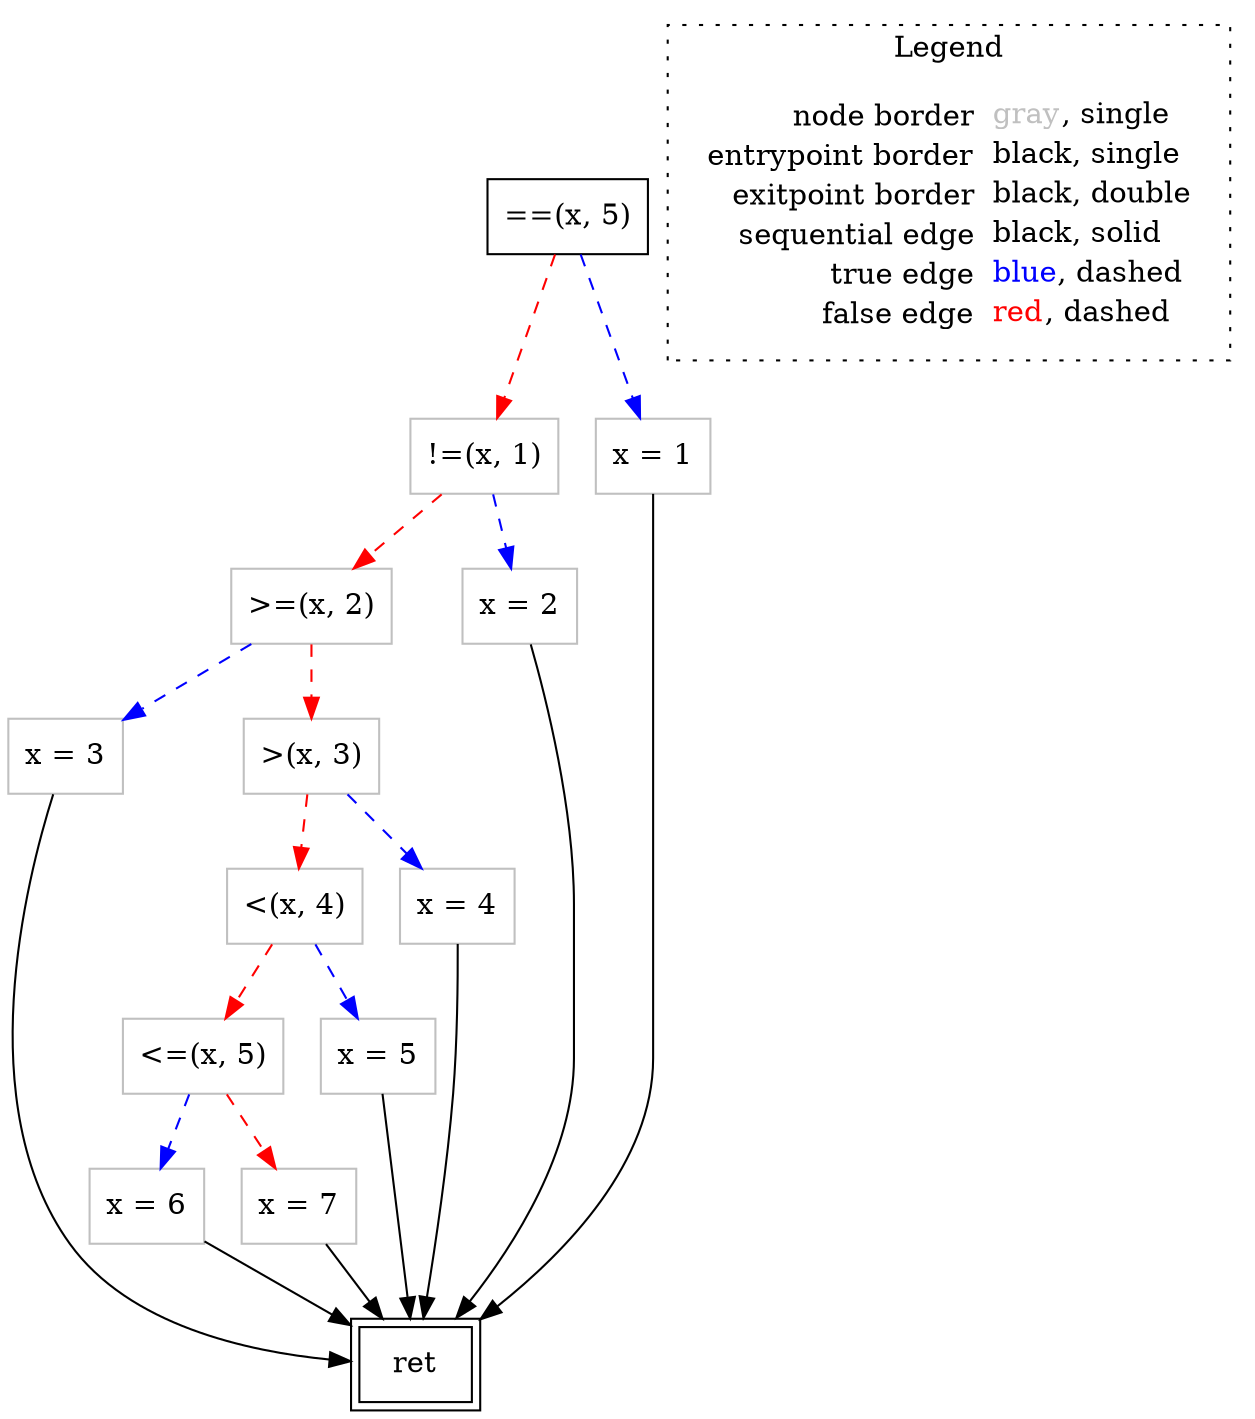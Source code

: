 digraph {
	"node0" [shape="rect",color="black",label=<==(x, 5)>];
	"node1" [shape="rect",color="gray",label=<&gt;=(x, 2)>];
	"node2" [shape="rect",color="gray",label=<x = 6>];
	"node3" [shape="rect",color="gray",label=<&lt;(x, 4)>];
	"node4" [shape="rect",color="gray",label=<!=(x, 1)>];
	"node5" [shape="rect",color="gray",label=<&lt;=(x, 5)>];
	"node6" [shape="rect",color="gray",label=<x = 3>];
	"node7" [shape="rect",color="gray",label=<x = 7>];
	"node8" [shape="rect",color="black",peripheries="2",label=<ret>];
	"node9" [shape="rect",color="gray",label=<x = 4>];
	"node10" [shape="rect",color="gray",label=<x = 5>];
	"node11" [shape="rect",color="gray",label=<&gt;(x, 3)>];
	"node12" [shape="rect",color="gray",label=<x = 2>];
	"node13" [shape="rect",color="gray",label=<x = 1>];
	"node0" -> "node4" [color="red",style="dashed"];
	"node0" -> "node13" [color="blue",style="dashed"];
	"node1" -> "node11" [color="red",style="dashed"];
	"node1" -> "node6" [color="blue",style="dashed"];
	"node2" -> "node8" [color="black"];
	"node3" -> "node5" [color="red",style="dashed"];
	"node3" -> "node10" [color="blue",style="dashed"];
	"node4" -> "node1" [color="red",style="dashed"];
	"node4" -> "node12" [color="blue",style="dashed"];
	"node5" -> "node2" [color="blue",style="dashed"];
	"node5" -> "node7" [color="red",style="dashed"];
	"node6" -> "node8" [color="black"];
	"node7" -> "node8" [color="black"];
	"node9" -> "node8" [color="black"];
	"node10" -> "node8" [color="black"];
	"node11" -> "node3" [color="red",style="dashed"];
	"node11" -> "node9" [color="blue",style="dashed"];
	"node12" -> "node8" [color="black"];
	"node13" -> "node8" [color="black"];
subgraph cluster_legend {
	label="Legend";
	style=dotted;
	node [shape=plaintext];
	"legend" [label=<<table border="0" cellpadding="2" cellspacing="0" cellborder="0"><tr><td align="right">node border&nbsp;</td><td align="left"><font color="gray">gray</font>, single</td></tr><tr><td align="right">entrypoint border&nbsp;</td><td align="left"><font color="black">black</font>, single</td></tr><tr><td align="right">exitpoint border&nbsp;</td><td align="left"><font color="black">black</font>, double</td></tr><tr><td align="right">sequential edge&nbsp;</td><td align="left"><font color="black">black</font>, solid</td></tr><tr><td align="right">true edge&nbsp;</td><td align="left"><font color="blue">blue</font>, dashed</td></tr><tr><td align="right">false edge&nbsp;</td><td align="left"><font color="red">red</font>, dashed</td></tr></table>>];
}

}
